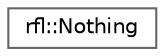 digraph "类继承关系图"
{
 // LATEX_PDF_SIZE
  bgcolor="transparent";
  edge [fontname=Helvetica,fontsize=10,labelfontname=Helvetica,labelfontsize=10];
  node [fontname=Helvetica,fontsize=10,shape=box,height=0.2,width=0.4];
  rankdir="LR";
  Node0 [id="Node000000",label="rfl::Nothing",height=0.2,width=0.4,color="grey40", fillcolor="white", style="filled",URL="$structrfl_1_1_nothing.html",tooltip="To be returned when there is nothing to return, but there might be an error."];
}
